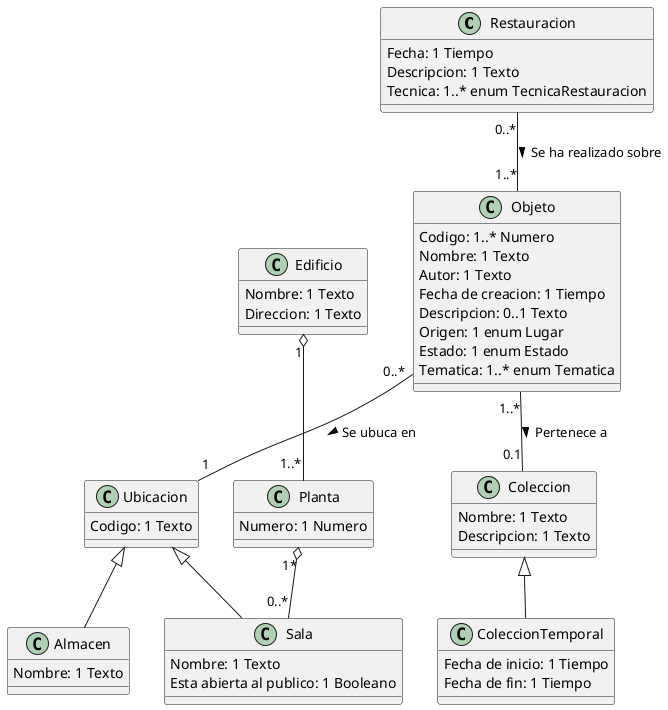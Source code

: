 @startuml


Class Restauracion{
  Fecha: 1 Tiempo
  Descripcion: 1 Texto
  Tecnica: 1..* enum TecnicaRestauracion
}

Restauracion "0..*"--"1..*" Objeto : Se ha realizado sobre >

Class Objeto{
  Codigo: 1..* Numero
  Nombre: 1 Texto
  Autor: 1 Texto
  Fecha de creacion: 1 Tiempo
  Descripcion: 0..1 Texto
  Origen: 1 enum Lugar
  Estado: 1 enum Estado
  Tematica: 1..* enum Tematica
} 
Objeto "1..*"--"0.1" Coleccion : Pertenece a >
Objeto "0..*"--"1"Ubicacion : Se ubuca en >

Class Coleccion{
  Nombre: 1 Texto
  Descripcion: 1 Texto
} 

Class ColeccionTemporal {
  Fecha de inicio: 1 Tiempo
  Fecha de fin: 1 Tiempo
}

Coleccion<|-- ColeccionTemporal

Class Ubicacion{
  Codigo: 1 Texto
}

Ubicacion<|-- Sala
Ubicacion <|-- Almacen

Class Sala{
  Nombre: 1 Texto
  Esta abierta al publico: 1 Booleano
}

Planta"1*" o-- "0..*" Sala

Class Almacen{
  Nombre: 1 Texto
}

Class Planta{
  Numero: 1 Numero
}

Edificio"1" o-- "1..*" Planta

Class Edificio{
  Nombre: 1 Texto
  Direccion: 1 Texto
}
@enduml